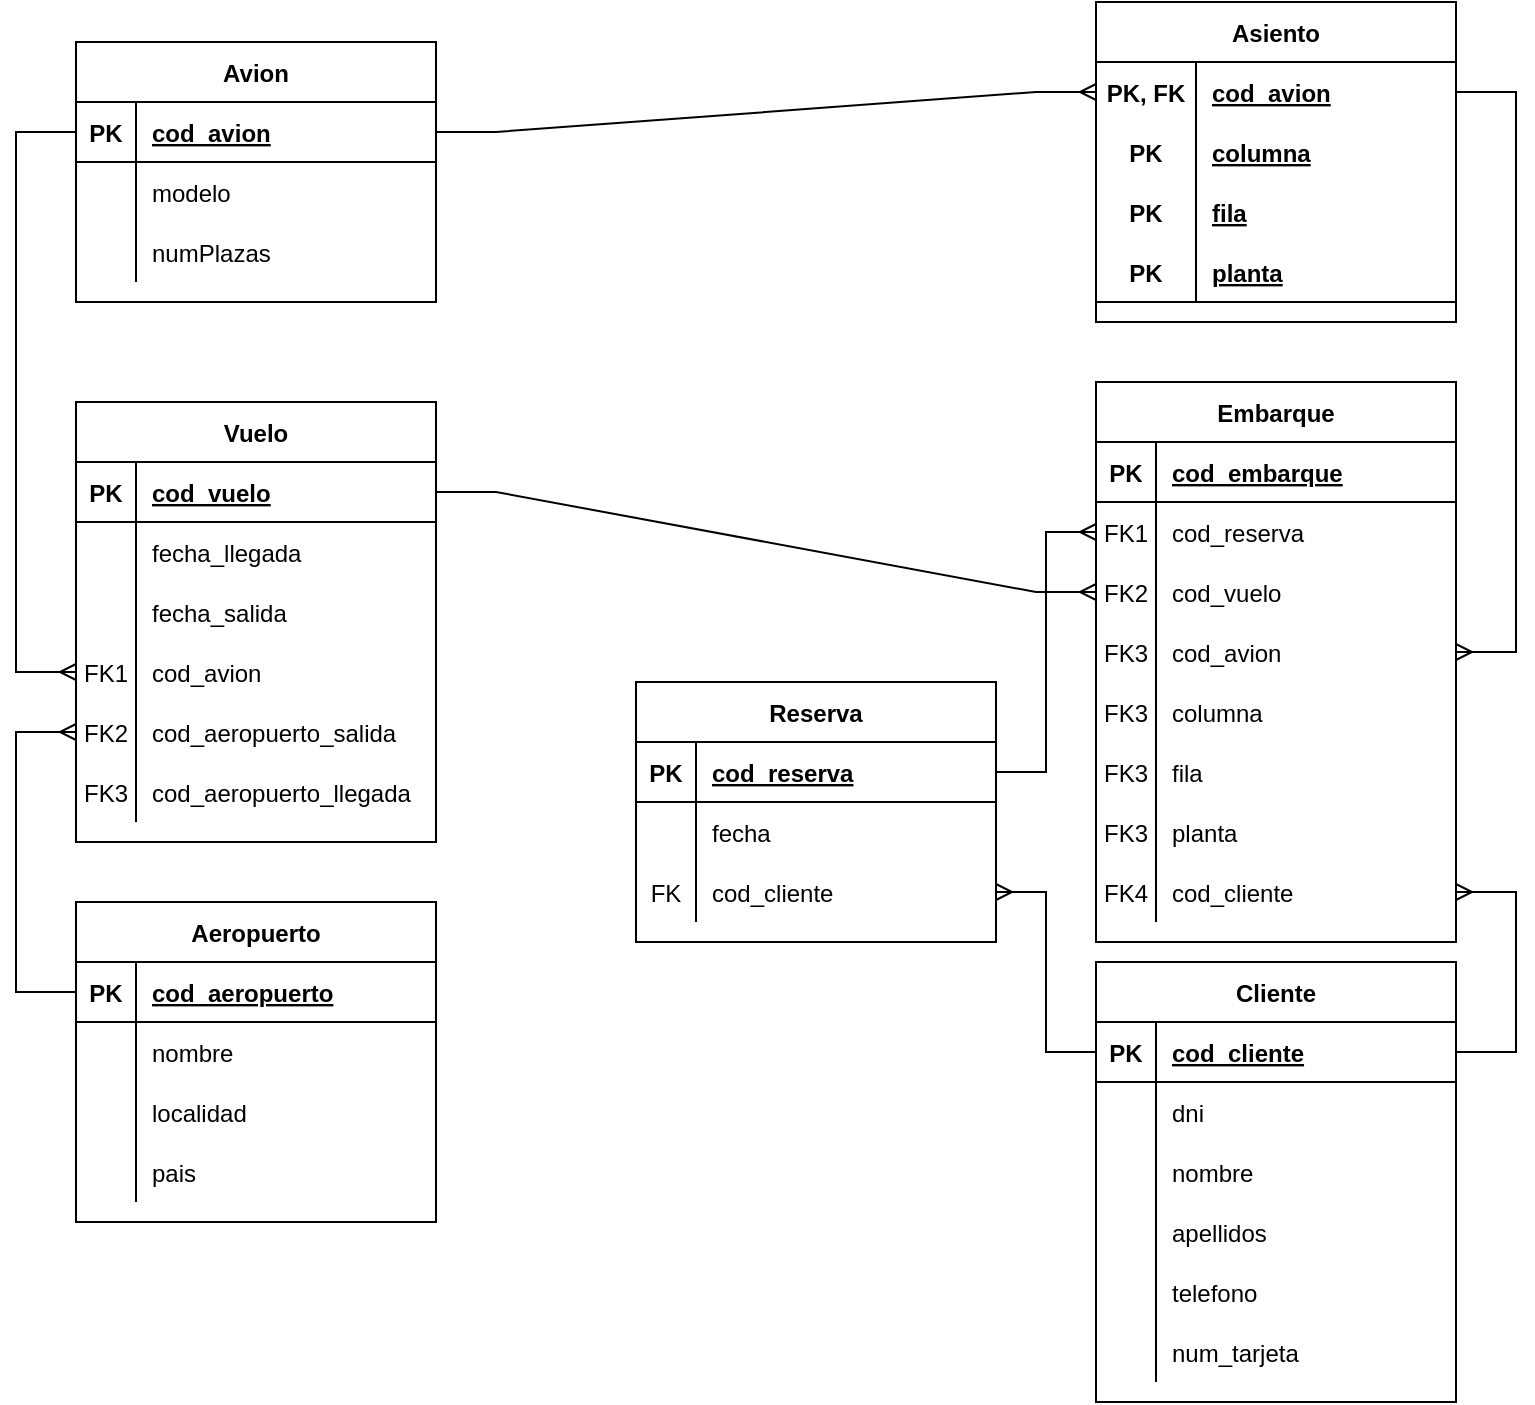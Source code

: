 <mxfile version="16.5.1" type="device"><diagram id="R2lEEEUBdFMjLlhIrx00" name="Page-1"><mxGraphModel dx="1102" dy="685" grid="1" gridSize="10" guides="1" tooltips="1" connect="1" arrows="1" fold="1" page="1" pageScale="1" pageWidth="850" pageHeight="1100" math="0" shadow="0" extFonts="Permanent Marker^https://fonts.googleapis.com/css?family=Permanent+Marker"><root><mxCell id="0"/><mxCell id="1" parent="0"/><mxCell id="dZXjwU5Bm4cDK3VCghWa-1" value="Avion" style="shape=table;startSize=30;container=1;collapsible=1;childLayout=tableLayout;fixedRows=1;rowLines=0;fontStyle=1;align=center;resizeLast=1;" parent="1" vertex="1"><mxGeometry x="110" y="40" width="180" height="130" as="geometry"/></mxCell><mxCell id="dZXjwU5Bm4cDK3VCghWa-2" value="" style="shape=tableRow;horizontal=0;startSize=0;swimlaneHead=0;swimlaneBody=0;fillColor=none;collapsible=0;dropTarget=0;points=[[0,0.5],[1,0.5]];portConstraint=eastwest;top=0;left=0;right=0;bottom=1;" parent="dZXjwU5Bm4cDK3VCghWa-1" vertex="1"><mxGeometry y="30" width="180" height="30" as="geometry"/></mxCell><mxCell id="dZXjwU5Bm4cDK3VCghWa-3" value="PK" style="shape=partialRectangle;connectable=0;fillColor=none;top=0;left=0;bottom=0;right=0;fontStyle=1;overflow=hidden;" parent="dZXjwU5Bm4cDK3VCghWa-2" vertex="1"><mxGeometry width="30" height="30" as="geometry"><mxRectangle width="30" height="30" as="alternateBounds"/></mxGeometry></mxCell><mxCell id="dZXjwU5Bm4cDK3VCghWa-4" value="cod_avion" style="shape=partialRectangle;connectable=0;fillColor=none;top=0;left=0;bottom=0;right=0;align=left;spacingLeft=6;fontStyle=5;overflow=hidden;" parent="dZXjwU5Bm4cDK3VCghWa-2" vertex="1"><mxGeometry x="30" width="150" height="30" as="geometry"><mxRectangle width="150" height="30" as="alternateBounds"/></mxGeometry></mxCell><mxCell id="dZXjwU5Bm4cDK3VCghWa-5" value="" style="shape=tableRow;horizontal=0;startSize=0;swimlaneHead=0;swimlaneBody=0;fillColor=none;collapsible=0;dropTarget=0;points=[[0,0.5],[1,0.5]];portConstraint=eastwest;top=0;left=0;right=0;bottom=0;" parent="dZXjwU5Bm4cDK3VCghWa-1" vertex="1"><mxGeometry y="60" width="180" height="30" as="geometry"/></mxCell><mxCell id="dZXjwU5Bm4cDK3VCghWa-6" value="" style="shape=partialRectangle;connectable=0;fillColor=none;top=0;left=0;bottom=0;right=0;editable=1;overflow=hidden;" parent="dZXjwU5Bm4cDK3VCghWa-5" vertex="1"><mxGeometry width="30" height="30" as="geometry"><mxRectangle width="30" height="30" as="alternateBounds"/></mxGeometry></mxCell><mxCell id="dZXjwU5Bm4cDK3VCghWa-7" value="modelo" style="shape=partialRectangle;connectable=0;fillColor=none;top=0;left=0;bottom=0;right=0;align=left;spacingLeft=6;overflow=hidden;" parent="dZXjwU5Bm4cDK3VCghWa-5" vertex="1"><mxGeometry x="30" width="150" height="30" as="geometry"><mxRectangle width="150" height="30" as="alternateBounds"/></mxGeometry></mxCell><mxCell id="dZXjwU5Bm4cDK3VCghWa-8" value="" style="shape=tableRow;horizontal=0;startSize=0;swimlaneHead=0;swimlaneBody=0;fillColor=none;collapsible=0;dropTarget=0;points=[[0,0.5],[1,0.5]];portConstraint=eastwest;top=0;left=0;right=0;bottom=0;" parent="dZXjwU5Bm4cDK3VCghWa-1" vertex="1"><mxGeometry y="90" width="180" height="30" as="geometry"/></mxCell><mxCell id="dZXjwU5Bm4cDK3VCghWa-9" value="" style="shape=partialRectangle;connectable=0;fillColor=none;top=0;left=0;bottom=0;right=0;editable=1;overflow=hidden;" parent="dZXjwU5Bm4cDK3VCghWa-8" vertex="1"><mxGeometry width="30" height="30" as="geometry"><mxRectangle width="30" height="30" as="alternateBounds"/></mxGeometry></mxCell><mxCell id="dZXjwU5Bm4cDK3VCghWa-10" value="numPlazas" style="shape=partialRectangle;connectable=0;fillColor=none;top=0;left=0;bottom=0;right=0;align=left;spacingLeft=6;overflow=hidden;" parent="dZXjwU5Bm4cDK3VCghWa-8" vertex="1"><mxGeometry x="30" width="150" height="30" as="geometry"><mxRectangle width="150" height="30" as="alternateBounds"/></mxGeometry></mxCell><mxCell id="dZXjwU5Bm4cDK3VCghWa-14" value="Asiento" style="shape=table;startSize=30;container=1;collapsible=1;childLayout=tableLayout;fixedRows=1;rowLines=0;fontStyle=1;align=center;resizeLast=1;" parent="1" vertex="1"><mxGeometry x="620" y="20" width="180" height="160" as="geometry"/></mxCell><mxCell id="dZXjwU5Bm4cDK3VCghWa-15" value="" style="shape=tableRow;horizontal=0;startSize=0;swimlaneHead=0;swimlaneBody=0;fillColor=none;collapsible=0;dropTarget=0;points=[[0,0.5],[1,0.5]];portConstraint=eastwest;top=0;left=0;right=0;bottom=1;strokeColor=none;" parent="dZXjwU5Bm4cDK3VCghWa-14" vertex="1"><mxGeometry y="30" width="180" height="30" as="geometry"/></mxCell><mxCell id="dZXjwU5Bm4cDK3VCghWa-16" value="PK, FK" style="shape=partialRectangle;connectable=0;fillColor=none;top=0;left=0;bottom=0;right=0;fontStyle=1;overflow=hidden;" parent="dZXjwU5Bm4cDK3VCghWa-15" vertex="1"><mxGeometry width="50" height="30" as="geometry"><mxRectangle width="50" height="30" as="alternateBounds"/></mxGeometry></mxCell><mxCell id="dZXjwU5Bm4cDK3VCghWa-17" value="cod_avion" style="shape=partialRectangle;connectable=0;fillColor=none;top=0;left=0;bottom=0;right=0;align=left;spacingLeft=6;fontStyle=5;overflow=hidden;" parent="dZXjwU5Bm4cDK3VCghWa-15" vertex="1"><mxGeometry x="50" width="130" height="30" as="geometry"><mxRectangle width="130" height="30" as="alternateBounds"/></mxGeometry></mxCell><mxCell id="dZXjwU5Bm4cDK3VCghWa-27" value="" style="shape=tableRow;horizontal=0;startSize=0;swimlaneHead=0;swimlaneBody=0;fillColor=none;collapsible=0;dropTarget=0;points=[[0,0.5],[1,0.5]];portConstraint=eastwest;top=0;left=0;right=0;bottom=1;strokeColor=none;" parent="dZXjwU5Bm4cDK3VCghWa-14" vertex="1"><mxGeometry y="60" width="180" height="30" as="geometry"/></mxCell><mxCell id="dZXjwU5Bm4cDK3VCghWa-28" value="PK" style="shape=partialRectangle;connectable=0;fillColor=none;top=0;left=0;bottom=0;right=0;fontStyle=1;overflow=hidden;" parent="dZXjwU5Bm4cDK3VCghWa-27" vertex="1"><mxGeometry width="50" height="30" as="geometry"><mxRectangle width="50" height="30" as="alternateBounds"/></mxGeometry></mxCell><mxCell id="dZXjwU5Bm4cDK3VCghWa-29" value="columna" style="shape=partialRectangle;connectable=0;fillColor=none;top=0;left=0;bottom=0;right=0;align=left;spacingLeft=6;fontStyle=5;overflow=hidden;" parent="dZXjwU5Bm4cDK3VCghWa-27" vertex="1"><mxGeometry x="50" width="130" height="30" as="geometry"><mxRectangle width="130" height="30" as="alternateBounds"/></mxGeometry></mxCell><mxCell id="dZXjwU5Bm4cDK3VCghWa-30" value="" style="shape=tableRow;horizontal=0;startSize=0;swimlaneHead=0;swimlaneBody=0;fillColor=none;collapsible=0;dropTarget=0;points=[[0,0.5],[1,0.5]];portConstraint=eastwest;top=0;left=0;right=0;bottom=1;strokeColor=none;" parent="dZXjwU5Bm4cDK3VCghWa-14" vertex="1"><mxGeometry y="90" width="180" height="30" as="geometry"/></mxCell><mxCell id="dZXjwU5Bm4cDK3VCghWa-31" value="PK" style="shape=partialRectangle;connectable=0;fillColor=none;top=0;left=0;bottom=0;right=0;fontStyle=1;overflow=hidden;" parent="dZXjwU5Bm4cDK3VCghWa-30" vertex="1"><mxGeometry width="50" height="30" as="geometry"><mxRectangle width="50" height="30" as="alternateBounds"/></mxGeometry></mxCell><mxCell id="dZXjwU5Bm4cDK3VCghWa-32" value="fila" style="shape=partialRectangle;connectable=0;fillColor=none;top=0;left=0;bottom=0;right=0;align=left;spacingLeft=6;fontStyle=5;overflow=hidden;" parent="dZXjwU5Bm4cDK3VCghWa-30" vertex="1"><mxGeometry x="50" width="130" height="30" as="geometry"><mxRectangle width="130" height="30" as="alternateBounds"/></mxGeometry></mxCell><mxCell id="dZXjwU5Bm4cDK3VCghWa-33" value="" style="shape=tableRow;horizontal=0;startSize=0;swimlaneHead=0;swimlaneBody=0;fillColor=none;collapsible=0;dropTarget=0;points=[[0,0.5],[1,0.5]];portConstraint=eastwest;top=0;left=0;right=0;bottom=1;" parent="dZXjwU5Bm4cDK3VCghWa-14" vertex="1"><mxGeometry y="120" width="180" height="30" as="geometry"/></mxCell><mxCell id="dZXjwU5Bm4cDK3VCghWa-34" value="PK" style="shape=partialRectangle;connectable=0;fillColor=none;top=0;left=0;bottom=0;right=0;fontStyle=1;overflow=hidden;" parent="dZXjwU5Bm4cDK3VCghWa-33" vertex="1"><mxGeometry width="50" height="30" as="geometry"><mxRectangle width="50" height="30" as="alternateBounds"/></mxGeometry></mxCell><mxCell id="dZXjwU5Bm4cDK3VCghWa-35" value="planta" style="shape=partialRectangle;connectable=0;fillColor=none;top=0;left=0;bottom=0;right=0;align=left;spacingLeft=6;fontStyle=5;overflow=hidden;" parent="dZXjwU5Bm4cDK3VCghWa-33" vertex="1"><mxGeometry x="50" width="130" height="30" as="geometry"><mxRectangle width="130" height="30" as="alternateBounds"/></mxGeometry></mxCell><mxCell id="dZXjwU5Bm4cDK3VCghWa-36" value="" style="edgeStyle=entityRelationEdgeStyle;fontSize=12;html=1;endArrow=ERmany;rounded=0;entryX=0;entryY=0.5;entryDx=0;entryDy=0;exitX=1;exitY=0.5;exitDx=0;exitDy=0;" parent="1" source="dZXjwU5Bm4cDK3VCghWa-2" target="dZXjwU5Bm4cDK3VCghWa-15" edge="1"><mxGeometry width="100" height="100" relative="1" as="geometry"><mxPoint x="350" y="270" as="sourcePoint"/><mxPoint x="450" y="170" as="targetPoint"/></mxGeometry></mxCell><mxCell id="dZXjwU5Bm4cDK3VCghWa-37" value="Embarque" style="shape=table;startSize=30;container=1;collapsible=1;childLayout=tableLayout;fixedRows=1;rowLines=0;fontStyle=1;align=center;resizeLast=1;" parent="1" vertex="1"><mxGeometry x="620" y="210" width="180" height="280" as="geometry"/></mxCell><mxCell id="dZXjwU5Bm4cDK3VCghWa-38" value="" style="shape=tableRow;horizontal=0;startSize=0;swimlaneHead=0;swimlaneBody=0;fillColor=none;collapsible=0;dropTarget=0;points=[[0,0.5],[1,0.5]];portConstraint=eastwest;top=0;left=0;right=0;bottom=1;" parent="dZXjwU5Bm4cDK3VCghWa-37" vertex="1"><mxGeometry y="30" width="180" height="30" as="geometry"/></mxCell><mxCell id="dZXjwU5Bm4cDK3VCghWa-39" value="PK" style="shape=partialRectangle;connectable=0;fillColor=none;top=0;left=0;bottom=0;right=0;fontStyle=1;overflow=hidden;" parent="dZXjwU5Bm4cDK3VCghWa-38" vertex="1"><mxGeometry width="30" height="30" as="geometry"><mxRectangle width="30" height="30" as="alternateBounds"/></mxGeometry></mxCell><mxCell id="dZXjwU5Bm4cDK3VCghWa-40" value="cod_embarque" style="shape=partialRectangle;connectable=0;fillColor=none;top=0;left=0;bottom=0;right=0;align=left;spacingLeft=6;fontStyle=5;overflow=hidden;" parent="dZXjwU5Bm4cDK3VCghWa-38" vertex="1"><mxGeometry x="30" width="150" height="30" as="geometry"><mxRectangle width="150" height="30" as="alternateBounds"/></mxGeometry></mxCell><mxCell id="dZXjwU5Bm4cDK3VCghWa-109" value="" style="shape=tableRow;horizontal=0;startSize=0;swimlaneHead=0;swimlaneBody=0;fillColor=none;collapsible=0;dropTarget=0;points=[[0,0.5],[1,0.5]];portConstraint=eastwest;top=0;left=0;right=0;bottom=0;" parent="dZXjwU5Bm4cDK3VCghWa-37" vertex="1"><mxGeometry y="60" width="180" height="30" as="geometry"/></mxCell><mxCell id="dZXjwU5Bm4cDK3VCghWa-110" value="FK1" style="shape=partialRectangle;connectable=0;fillColor=none;top=0;left=0;bottom=0;right=0;fontStyle=0;overflow=hidden;" parent="dZXjwU5Bm4cDK3VCghWa-109" vertex="1"><mxGeometry width="30" height="30" as="geometry"><mxRectangle width="30" height="30" as="alternateBounds"/></mxGeometry></mxCell><mxCell id="dZXjwU5Bm4cDK3VCghWa-111" value="cod_reserva" style="shape=partialRectangle;connectable=0;fillColor=none;top=0;left=0;bottom=0;right=0;align=left;spacingLeft=6;fontStyle=0;overflow=hidden;" parent="dZXjwU5Bm4cDK3VCghWa-109" vertex="1"><mxGeometry x="30" width="150" height="30" as="geometry"><mxRectangle width="150" height="30" as="alternateBounds"/></mxGeometry></mxCell><mxCell id="6jUx1BowexSZQsU6xFtA-10" value="" style="shape=tableRow;horizontal=0;startSize=0;swimlaneHead=0;swimlaneBody=0;fillColor=none;collapsible=0;dropTarget=0;points=[[0,0.5],[1,0.5]];portConstraint=eastwest;top=0;left=0;right=0;bottom=0;" parent="dZXjwU5Bm4cDK3VCghWa-37" vertex="1"><mxGeometry y="90" width="180" height="30" as="geometry"/></mxCell><mxCell id="6jUx1BowexSZQsU6xFtA-11" value="FK2" style="shape=partialRectangle;connectable=0;fillColor=none;top=0;left=0;bottom=0;right=0;fontStyle=0;overflow=hidden;" parent="6jUx1BowexSZQsU6xFtA-10" vertex="1"><mxGeometry width="30" height="30" as="geometry"><mxRectangle width="30" height="30" as="alternateBounds"/></mxGeometry></mxCell><mxCell id="6jUx1BowexSZQsU6xFtA-12" value="cod_vuelo" style="shape=partialRectangle;connectable=0;fillColor=none;top=0;left=0;bottom=0;right=0;align=left;spacingLeft=6;fontStyle=0;overflow=hidden;" parent="6jUx1BowexSZQsU6xFtA-10" vertex="1"><mxGeometry x="30" width="150" height="30" as="geometry"><mxRectangle width="150" height="30" as="alternateBounds"/></mxGeometry></mxCell><mxCell id="dZXjwU5Bm4cDK3VCghWa-121" value="" style="shape=tableRow;horizontal=0;startSize=0;swimlaneHead=0;swimlaneBody=0;fillColor=none;collapsible=0;dropTarget=0;points=[[0,0.5],[1,0.5]];portConstraint=eastwest;top=0;left=0;right=0;bottom=0;" parent="dZXjwU5Bm4cDK3VCghWa-37" vertex="1"><mxGeometry y="120" width="180" height="30" as="geometry"/></mxCell><mxCell id="dZXjwU5Bm4cDK3VCghWa-122" value="FK3" style="shape=partialRectangle;connectable=0;fillColor=none;top=0;left=0;bottom=0;right=0;fontStyle=0;overflow=hidden;" parent="dZXjwU5Bm4cDK3VCghWa-121" vertex="1"><mxGeometry width="30" height="30" as="geometry"><mxRectangle width="30" height="30" as="alternateBounds"/></mxGeometry></mxCell><mxCell id="dZXjwU5Bm4cDK3VCghWa-123" value="cod_avion" style="shape=partialRectangle;connectable=0;fillColor=none;top=0;left=0;bottom=0;right=0;align=left;spacingLeft=6;fontStyle=0;overflow=hidden;" parent="dZXjwU5Bm4cDK3VCghWa-121" vertex="1"><mxGeometry x="30" width="150" height="30" as="geometry"><mxRectangle width="150" height="30" as="alternateBounds"/></mxGeometry></mxCell><mxCell id="dZXjwU5Bm4cDK3VCghWa-112" value="" style="shape=tableRow;horizontal=0;startSize=0;swimlaneHead=0;swimlaneBody=0;fillColor=none;collapsible=0;dropTarget=0;points=[[0,0.5],[1,0.5]];portConstraint=eastwest;top=0;left=0;right=0;bottom=0;" parent="dZXjwU5Bm4cDK3VCghWa-37" vertex="1"><mxGeometry y="150" width="180" height="30" as="geometry"/></mxCell><mxCell id="dZXjwU5Bm4cDK3VCghWa-113" value="FK3" style="shape=partialRectangle;connectable=0;fillColor=none;top=0;left=0;bottom=0;right=0;fontStyle=0;overflow=hidden;" parent="dZXjwU5Bm4cDK3VCghWa-112" vertex="1"><mxGeometry width="30" height="30" as="geometry"><mxRectangle width="30" height="30" as="alternateBounds"/></mxGeometry></mxCell><mxCell id="dZXjwU5Bm4cDK3VCghWa-114" value="columna" style="shape=partialRectangle;connectable=0;fillColor=none;top=0;left=0;bottom=0;right=0;align=left;spacingLeft=6;fontStyle=0;overflow=hidden;" parent="dZXjwU5Bm4cDK3VCghWa-112" vertex="1"><mxGeometry x="30" width="150" height="30" as="geometry"><mxRectangle width="150" height="30" as="alternateBounds"/></mxGeometry></mxCell><mxCell id="dZXjwU5Bm4cDK3VCghWa-115" value="" style="shape=tableRow;horizontal=0;startSize=0;swimlaneHead=0;swimlaneBody=0;fillColor=none;collapsible=0;dropTarget=0;points=[[0,0.5],[1,0.5]];portConstraint=eastwest;top=0;left=0;right=0;bottom=0;" parent="dZXjwU5Bm4cDK3VCghWa-37" vertex="1"><mxGeometry y="180" width="180" height="30" as="geometry"/></mxCell><mxCell id="dZXjwU5Bm4cDK3VCghWa-116" value="FK3" style="shape=partialRectangle;connectable=0;fillColor=none;top=0;left=0;bottom=0;right=0;fontStyle=0;overflow=hidden;" parent="dZXjwU5Bm4cDK3VCghWa-115" vertex="1"><mxGeometry width="30" height="30" as="geometry"><mxRectangle width="30" height="30" as="alternateBounds"/></mxGeometry></mxCell><mxCell id="dZXjwU5Bm4cDK3VCghWa-117" value="fila" style="shape=partialRectangle;connectable=0;fillColor=none;top=0;left=0;bottom=0;right=0;align=left;spacingLeft=6;fontStyle=0;overflow=hidden;" parent="dZXjwU5Bm4cDK3VCghWa-115" vertex="1"><mxGeometry x="30" width="150" height="30" as="geometry"><mxRectangle width="150" height="30" as="alternateBounds"/></mxGeometry></mxCell><mxCell id="dZXjwU5Bm4cDK3VCghWa-118" value="" style="shape=tableRow;horizontal=0;startSize=0;swimlaneHead=0;swimlaneBody=0;fillColor=none;collapsible=0;dropTarget=0;points=[[0,0.5],[1,0.5]];portConstraint=eastwest;top=0;left=0;right=0;bottom=0;" parent="dZXjwU5Bm4cDK3VCghWa-37" vertex="1"><mxGeometry y="210" width="180" height="30" as="geometry"/></mxCell><mxCell id="dZXjwU5Bm4cDK3VCghWa-119" value="FK3" style="shape=partialRectangle;connectable=0;fillColor=none;top=0;left=0;bottom=0;right=0;fontStyle=0;overflow=hidden;" parent="dZXjwU5Bm4cDK3VCghWa-118" vertex="1"><mxGeometry width="30" height="30" as="geometry"><mxRectangle width="30" height="30" as="alternateBounds"/></mxGeometry></mxCell><mxCell id="dZXjwU5Bm4cDK3VCghWa-120" value="planta" style="shape=partialRectangle;connectable=0;fillColor=none;top=0;left=0;bottom=0;right=0;align=left;spacingLeft=6;fontStyle=0;overflow=hidden;" parent="dZXjwU5Bm4cDK3VCghWa-118" vertex="1"><mxGeometry x="30" width="150" height="30" as="geometry"><mxRectangle width="150" height="30" as="alternateBounds"/></mxGeometry></mxCell><mxCell id="6jUx1BowexSZQsU6xFtA-5" value="" style="shape=tableRow;horizontal=0;startSize=0;swimlaneHead=0;swimlaneBody=0;fillColor=none;collapsible=0;dropTarget=0;points=[[0,0.5],[1,0.5]];portConstraint=eastwest;top=0;left=0;right=0;bottom=0;" parent="dZXjwU5Bm4cDK3VCghWa-37" vertex="1"><mxGeometry y="240" width="180" height="30" as="geometry"/></mxCell><mxCell id="6jUx1BowexSZQsU6xFtA-6" value="FK4" style="shape=partialRectangle;connectable=0;fillColor=none;top=0;left=0;bottom=0;right=0;fontStyle=0;overflow=hidden;" parent="6jUx1BowexSZQsU6xFtA-5" vertex="1"><mxGeometry width="30" height="30" as="geometry"><mxRectangle width="30" height="30" as="alternateBounds"/></mxGeometry></mxCell><mxCell id="6jUx1BowexSZQsU6xFtA-7" value="cod_cliente" style="shape=partialRectangle;connectable=0;fillColor=none;top=0;left=0;bottom=0;right=0;align=left;spacingLeft=6;fontStyle=0;overflow=hidden;" parent="6jUx1BowexSZQsU6xFtA-5" vertex="1"><mxGeometry x="30" width="150" height="30" as="geometry"><mxRectangle width="150" height="30" as="alternateBounds"/></mxGeometry></mxCell><mxCell id="dZXjwU5Bm4cDK3VCghWa-50" value="Cliente" style="shape=table;startSize=30;container=1;collapsible=1;childLayout=tableLayout;fixedRows=1;rowLines=0;fontStyle=1;align=center;resizeLast=1;" parent="1" vertex="1"><mxGeometry x="620" y="500" width="180" height="220" as="geometry"/></mxCell><mxCell id="dZXjwU5Bm4cDK3VCghWa-51" value="" style="shape=tableRow;horizontal=0;startSize=0;swimlaneHead=0;swimlaneBody=0;fillColor=none;collapsible=0;dropTarget=0;points=[[0,0.5],[1,0.5]];portConstraint=eastwest;top=0;left=0;right=0;bottom=1;" parent="dZXjwU5Bm4cDK3VCghWa-50" vertex="1"><mxGeometry y="30" width="180" height="30" as="geometry"/></mxCell><mxCell id="dZXjwU5Bm4cDK3VCghWa-52" value="PK" style="shape=partialRectangle;connectable=0;fillColor=none;top=0;left=0;bottom=0;right=0;fontStyle=1;overflow=hidden;" parent="dZXjwU5Bm4cDK3VCghWa-51" vertex="1"><mxGeometry width="30" height="30" as="geometry"><mxRectangle width="30" height="30" as="alternateBounds"/></mxGeometry></mxCell><mxCell id="dZXjwU5Bm4cDK3VCghWa-53" value="cod_cliente" style="shape=partialRectangle;connectable=0;fillColor=none;top=0;left=0;bottom=0;right=0;align=left;spacingLeft=6;fontStyle=5;overflow=hidden;" parent="dZXjwU5Bm4cDK3VCghWa-51" vertex="1"><mxGeometry x="30" width="150" height="30" as="geometry"><mxRectangle width="150" height="30" as="alternateBounds"/></mxGeometry></mxCell><mxCell id="dZXjwU5Bm4cDK3VCghWa-54" value="" style="shape=tableRow;horizontal=0;startSize=0;swimlaneHead=0;swimlaneBody=0;fillColor=none;collapsible=0;dropTarget=0;points=[[0,0.5],[1,0.5]];portConstraint=eastwest;top=0;left=0;right=0;bottom=0;" parent="dZXjwU5Bm4cDK3VCghWa-50" vertex="1"><mxGeometry y="60" width="180" height="30" as="geometry"/></mxCell><mxCell id="dZXjwU5Bm4cDK3VCghWa-55" value="" style="shape=partialRectangle;connectable=0;fillColor=none;top=0;left=0;bottom=0;right=0;editable=1;overflow=hidden;" parent="dZXjwU5Bm4cDK3VCghWa-54" vertex="1"><mxGeometry width="30" height="30" as="geometry"><mxRectangle width="30" height="30" as="alternateBounds"/></mxGeometry></mxCell><mxCell id="dZXjwU5Bm4cDK3VCghWa-56" value="dni" style="shape=partialRectangle;connectable=0;fillColor=none;top=0;left=0;bottom=0;right=0;align=left;spacingLeft=6;overflow=hidden;" parent="dZXjwU5Bm4cDK3VCghWa-54" vertex="1"><mxGeometry x="30" width="150" height="30" as="geometry"><mxRectangle width="150" height="30" as="alternateBounds"/></mxGeometry></mxCell><mxCell id="dZXjwU5Bm4cDK3VCghWa-57" value="" style="shape=tableRow;horizontal=0;startSize=0;swimlaneHead=0;swimlaneBody=0;fillColor=none;collapsible=0;dropTarget=0;points=[[0,0.5],[1,0.5]];portConstraint=eastwest;top=0;left=0;right=0;bottom=0;" parent="dZXjwU5Bm4cDK3VCghWa-50" vertex="1"><mxGeometry y="90" width="180" height="30" as="geometry"/></mxCell><mxCell id="dZXjwU5Bm4cDK3VCghWa-58" value="" style="shape=partialRectangle;connectable=0;fillColor=none;top=0;left=0;bottom=0;right=0;editable=1;overflow=hidden;" parent="dZXjwU5Bm4cDK3VCghWa-57" vertex="1"><mxGeometry width="30" height="30" as="geometry"><mxRectangle width="30" height="30" as="alternateBounds"/></mxGeometry></mxCell><mxCell id="dZXjwU5Bm4cDK3VCghWa-59" value="nombre" style="shape=partialRectangle;connectable=0;fillColor=none;top=0;left=0;bottom=0;right=0;align=left;spacingLeft=6;overflow=hidden;" parent="dZXjwU5Bm4cDK3VCghWa-57" vertex="1"><mxGeometry x="30" width="150" height="30" as="geometry"><mxRectangle width="150" height="30" as="alternateBounds"/></mxGeometry></mxCell><mxCell id="dZXjwU5Bm4cDK3VCghWa-60" value="" style="shape=tableRow;horizontal=0;startSize=0;swimlaneHead=0;swimlaneBody=0;fillColor=none;collapsible=0;dropTarget=0;points=[[0,0.5],[1,0.5]];portConstraint=eastwest;top=0;left=0;right=0;bottom=0;" parent="dZXjwU5Bm4cDK3VCghWa-50" vertex="1"><mxGeometry y="120" width="180" height="30" as="geometry"/></mxCell><mxCell id="dZXjwU5Bm4cDK3VCghWa-61" value="" style="shape=partialRectangle;connectable=0;fillColor=none;top=0;left=0;bottom=0;right=0;editable=1;overflow=hidden;" parent="dZXjwU5Bm4cDK3VCghWa-60" vertex="1"><mxGeometry width="30" height="30" as="geometry"><mxRectangle width="30" height="30" as="alternateBounds"/></mxGeometry></mxCell><mxCell id="dZXjwU5Bm4cDK3VCghWa-62" value="apellidos" style="shape=partialRectangle;connectable=0;fillColor=none;top=0;left=0;bottom=0;right=0;align=left;spacingLeft=6;overflow=hidden;" parent="dZXjwU5Bm4cDK3VCghWa-60" vertex="1"><mxGeometry x="30" width="150" height="30" as="geometry"><mxRectangle width="150" height="30" as="alternateBounds"/></mxGeometry></mxCell><mxCell id="dZXjwU5Bm4cDK3VCghWa-63" value="" style="shape=tableRow;horizontal=0;startSize=0;swimlaneHead=0;swimlaneBody=0;fillColor=none;collapsible=0;dropTarget=0;points=[[0,0.5],[1,0.5]];portConstraint=eastwest;top=0;left=0;right=0;bottom=0;" parent="dZXjwU5Bm4cDK3VCghWa-50" vertex="1"><mxGeometry y="150" width="180" height="30" as="geometry"/></mxCell><mxCell id="dZXjwU5Bm4cDK3VCghWa-64" value="" style="shape=partialRectangle;connectable=0;fillColor=none;top=0;left=0;bottom=0;right=0;editable=1;overflow=hidden;" parent="dZXjwU5Bm4cDK3VCghWa-63" vertex="1"><mxGeometry width="30" height="30" as="geometry"><mxRectangle width="30" height="30" as="alternateBounds"/></mxGeometry></mxCell><mxCell id="dZXjwU5Bm4cDK3VCghWa-65" value="telefono" style="shape=partialRectangle;connectable=0;fillColor=none;top=0;left=0;bottom=0;right=0;align=left;spacingLeft=6;overflow=hidden;" parent="dZXjwU5Bm4cDK3VCghWa-63" vertex="1"><mxGeometry x="30" width="150" height="30" as="geometry"><mxRectangle width="150" height="30" as="alternateBounds"/></mxGeometry></mxCell><mxCell id="dZXjwU5Bm4cDK3VCghWa-66" value="" style="shape=tableRow;horizontal=0;startSize=0;swimlaneHead=0;swimlaneBody=0;fillColor=none;collapsible=0;dropTarget=0;points=[[0,0.5],[1,0.5]];portConstraint=eastwest;top=0;left=0;right=0;bottom=0;" parent="dZXjwU5Bm4cDK3VCghWa-50" vertex="1"><mxGeometry y="180" width="180" height="30" as="geometry"/></mxCell><mxCell id="dZXjwU5Bm4cDK3VCghWa-67" value="" style="shape=partialRectangle;connectable=0;fillColor=none;top=0;left=0;bottom=0;right=0;editable=1;overflow=hidden;" parent="dZXjwU5Bm4cDK3VCghWa-66" vertex="1"><mxGeometry width="30" height="30" as="geometry"><mxRectangle width="30" height="30" as="alternateBounds"/></mxGeometry></mxCell><mxCell id="dZXjwU5Bm4cDK3VCghWa-68" value="num_tarjeta" style="shape=partialRectangle;connectable=0;fillColor=none;top=0;left=0;bottom=0;right=0;align=left;spacingLeft=6;overflow=hidden;" parent="dZXjwU5Bm4cDK3VCghWa-66" vertex="1"><mxGeometry x="30" width="150" height="30" as="geometry"><mxRectangle width="150" height="30" as="alternateBounds"/></mxGeometry></mxCell><mxCell id="dZXjwU5Bm4cDK3VCghWa-69" value="Reserva" style="shape=table;startSize=30;container=1;collapsible=1;childLayout=tableLayout;fixedRows=1;rowLines=0;fontStyle=1;align=center;resizeLast=1;" parent="1" vertex="1"><mxGeometry x="390" y="360" width="180" height="130" as="geometry"/></mxCell><mxCell id="dZXjwU5Bm4cDK3VCghWa-70" value="" style="shape=tableRow;horizontal=0;startSize=0;swimlaneHead=0;swimlaneBody=0;fillColor=none;collapsible=0;dropTarget=0;points=[[0,0.5],[1,0.5]];portConstraint=eastwest;top=0;left=0;right=0;bottom=1;" parent="dZXjwU5Bm4cDK3VCghWa-69" vertex="1"><mxGeometry y="30" width="180" height="30" as="geometry"/></mxCell><mxCell id="dZXjwU5Bm4cDK3VCghWa-71" value="PK" style="shape=partialRectangle;connectable=0;fillColor=none;top=0;left=0;bottom=0;right=0;fontStyle=1;overflow=hidden;" parent="dZXjwU5Bm4cDK3VCghWa-70" vertex="1"><mxGeometry width="30" height="30" as="geometry"><mxRectangle width="30" height="30" as="alternateBounds"/></mxGeometry></mxCell><mxCell id="dZXjwU5Bm4cDK3VCghWa-72" value="cod_reserva" style="shape=partialRectangle;connectable=0;fillColor=none;top=0;left=0;bottom=0;right=0;align=left;spacingLeft=6;fontStyle=5;overflow=hidden;" parent="dZXjwU5Bm4cDK3VCghWa-70" vertex="1"><mxGeometry x="30" width="150" height="30" as="geometry"><mxRectangle width="150" height="30" as="alternateBounds"/></mxGeometry></mxCell><mxCell id="dZXjwU5Bm4cDK3VCghWa-73" value="" style="shape=tableRow;horizontal=0;startSize=0;swimlaneHead=0;swimlaneBody=0;fillColor=none;collapsible=0;dropTarget=0;points=[[0,0.5],[1,0.5]];portConstraint=eastwest;top=0;left=0;right=0;bottom=0;" parent="dZXjwU5Bm4cDK3VCghWa-69" vertex="1"><mxGeometry y="60" width="180" height="30" as="geometry"/></mxCell><mxCell id="dZXjwU5Bm4cDK3VCghWa-74" value="" style="shape=partialRectangle;connectable=0;fillColor=none;top=0;left=0;bottom=0;right=0;editable=1;overflow=hidden;" parent="dZXjwU5Bm4cDK3VCghWa-73" vertex="1"><mxGeometry width="30" height="30" as="geometry"><mxRectangle width="30" height="30" as="alternateBounds"/></mxGeometry></mxCell><mxCell id="dZXjwU5Bm4cDK3VCghWa-75" value="fecha" style="shape=partialRectangle;connectable=0;fillColor=none;top=0;left=0;bottom=0;right=0;align=left;spacingLeft=6;overflow=hidden;" parent="dZXjwU5Bm4cDK3VCghWa-73" vertex="1"><mxGeometry x="30" width="150" height="30" as="geometry"><mxRectangle width="150" height="30" as="alternateBounds"/></mxGeometry></mxCell><mxCell id="dZXjwU5Bm4cDK3VCghWa-139" value="" style="shape=tableRow;horizontal=0;startSize=0;swimlaneHead=0;swimlaneBody=0;fillColor=none;collapsible=0;dropTarget=0;points=[[0,0.5],[1,0.5]];portConstraint=eastwest;top=0;left=0;right=0;bottom=0;" parent="dZXjwU5Bm4cDK3VCghWa-69" vertex="1"><mxGeometry y="90" width="180" height="30" as="geometry"/></mxCell><mxCell id="dZXjwU5Bm4cDK3VCghWa-140" value="FK" style="shape=partialRectangle;connectable=0;fillColor=none;top=0;left=0;bottom=0;right=0;fontStyle=0;overflow=hidden;" parent="dZXjwU5Bm4cDK3VCghWa-139" vertex="1"><mxGeometry width="30" height="30" as="geometry"><mxRectangle width="30" height="30" as="alternateBounds"/></mxGeometry></mxCell><mxCell id="dZXjwU5Bm4cDK3VCghWa-141" value="cod_cliente" style="shape=partialRectangle;connectable=0;fillColor=none;top=0;left=0;bottom=0;right=0;align=left;spacingLeft=6;fontStyle=0;overflow=hidden;" parent="dZXjwU5Bm4cDK3VCghWa-139" vertex="1"><mxGeometry x="30" width="150" height="30" as="geometry"><mxRectangle width="150" height="30" as="alternateBounds"/></mxGeometry></mxCell><mxCell id="dZXjwU5Bm4cDK3VCghWa-82" value="Vuelo" style="shape=table;startSize=30;container=1;collapsible=1;childLayout=tableLayout;fixedRows=1;rowLines=0;fontStyle=1;align=center;resizeLast=1;" parent="1" vertex="1"><mxGeometry x="110" y="220" width="180" height="220" as="geometry"/></mxCell><mxCell id="dZXjwU5Bm4cDK3VCghWa-83" value="" style="shape=tableRow;horizontal=0;startSize=0;swimlaneHead=0;swimlaneBody=0;fillColor=none;collapsible=0;dropTarget=0;points=[[0,0.5],[1,0.5]];portConstraint=eastwest;top=0;left=0;right=0;bottom=1;" parent="dZXjwU5Bm4cDK3VCghWa-82" vertex="1"><mxGeometry y="30" width="180" height="30" as="geometry"/></mxCell><mxCell id="dZXjwU5Bm4cDK3VCghWa-84" value="PK" style="shape=partialRectangle;connectable=0;fillColor=none;top=0;left=0;bottom=0;right=0;fontStyle=1;overflow=hidden;" parent="dZXjwU5Bm4cDK3VCghWa-83" vertex="1"><mxGeometry width="30" height="30" as="geometry"><mxRectangle width="30" height="30" as="alternateBounds"/></mxGeometry></mxCell><mxCell id="dZXjwU5Bm4cDK3VCghWa-85" value="cod_vuelo" style="shape=partialRectangle;connectable=0;fillColor=none;top=0;left=0;bottom=0;right=0;align=left;spacingLeft=6;fontStyle=5;overflow=hidden;" parent="dZXjwU5Bm4cDK3VCghWa-83" vertex="1"><mxGeometry x="30" width="150" height="30" as="geometry"><mxRectangle width="150" height="30" as="alternateBounds"/></mxGeometry></mxCell><mxCell id="dZXjwU5Bm4cDK3VCghWa-86" value="" style="shape=tableRow;horizontal=0;startSize=0;swimlaneHead=0;swimlaneBody=0;fillColor=none;collapsible=0;dropTarget=0;points=[[0,0.5],[1,0.5]];portConstraint=eastwest;top=0;left=0;right=0;bottom=0;" parent="dZXjwU5Bm4cDK3VCghWa-82" vertex="1"><mxGeometry y="60" width="180" height="30" as="geometry"/></mxCell><mxCell id="dZXjwU5Bm4cDK3VCghWa-87" value="" style="shape=partialRectangle;connectable=0;fillColor=none;top=0;left=0;bottom=0;right=0;editable=1;overflow=hidden;" parent="dZXjwU5Bm4cDK3VCghWa-86" vertex="1"><mxGeometry width="30" height="30" as="geometry"><mxRectangle width="30" height="30" as="alternateBounds"/></mxGeometry></mxCell><mxCell id="dZXjwU5Bm4cDK3VCghWa-88" value="fecha_llegada" style="shape=partialRectangle;connectable=0;fillColor=none;top=0;left=0;bottom=0;right=0;align=left;spacingLeft=6;overflow=hidden;" parent="dZXjwU5Bm4cDK3VCghWa-86" vertex="1"><mxGeometry x="30" width="150" height="30" as="geometry"><mxRectangle width="150" height="30" as="alternateBounds"/></mxGeometry></mxCell><mxCell id="dZXjwU5Bm4cDK3VCghWa-89" value="" style="shape=tableRow;horizontal=0;startSize=0;swimlaneHead=0;swimlaneBody=0;fillColor=none;collapsible=0;dropTarget=0;points=[[0,0.5],[1,0.5]];portConstraint=eastwest;top=0;left=0;right=0;bottom=0;" parent="dZXjwU5Bm4cDK3VCghWa-82" vertex="1"><mxGeometry y="90" width="180" height="30" as="geometry"/></mxCell><mxCell id="dZXjwU5Bm4cDK3VCghWa-90" value="" style="shape=partialRectangle;connectable=0;fillColor=none;top=0;left=0;bottom=0;right=0;editable=1;overflow=hidden;" parent="dZXjwU5Bm4cDK3VCghWa-89" vertex="1"><mxGeometry width="30" height="30" as="geometry"><mxRectangle width="30" height="30" as="alternateBounds"/></mxGeometry></mxCell><mxCell id="dZXjwU5Bm4cDK3VCghWa-91" value="fecha_salida" style="shape=partialRectangle;connectable=0;fillColor=none;top=0;left=0;bottom=0;right=0;align=left;spacingLeft=6;overflow=hidden;" parent="dZXjwU5Bm4cDK3VCghWa-89" vertex="1"><mxGeometry x="30" width="150" height="30" as="geometry"><mxRectangle width="150" height="30" as="alternateBounds"/></mxGeometry></mxCell><mxCell id="dZXjwU5Bm4cDK3VCghWa-132" value="" style="shape=tableRow;horizontal=0;startSize=0;swimlaneHead=0;swimlaneBody=0;fillColor=none;collapsible=0;dropTarget=0;points=[[0,0.5],[1,0.5]];portConstraint=eastwest;top=0;left=0;right=0;bottom=0;" parent="dZXjwU5Bm4cDK3VCghWa-82" vertex="1"><mxGeometry y="120" width="180" height="30" as="geometry"/></mxCell><mxCell id="dZXjwU5Bm4cDK3VCghWa-133" value="FK1" style="shape=partialRectangle;connectable=0;fillColor=none;top=0;left=0;bottom=0;right=0;fontStyle=0;overflow=hidden;" parent="dZXjwU5Bm4cDK3VCghWa-132" vertex="1"><mxGeometry width="30" height="30" as="geometry"><mxRectangle width="30" height="30" as="alternateBounds"/></mxGeometry></mxCell><mxCell id="dZXjwU5Bm4cDK3VCghWa-134" value="cod_avion" style="shape=partialRectangle;connectable=0;fillColor=none;top=0;left=0;bottom=0;right=0;align=left;spacingLeft=6;fontStyle=0;overflow=hidden;" parent="dZXjwU5Bm4cDK3VCghWa-132" vertex="1"><mxGeometry x="30" width="150" height="30" as="geometry"><mxRectangle width="150" height="30" as="alternateBounds"/></mxGeometry></mxCell><mxCell id="dZXjwU5Bm4cDK3VCghWa-127" value="" style="shape=tableRow;horizontal=0;startSize=0;swimlaneHead=0;swimlaneBody=0;fillColor=none;collapsible=0;dropTarget=0;points=[[0,0.5],[1,0.5]];portConstraint=eastwest;top=0;left=0;right=0;bottom=0;" parent="dZXjwU5Bm4cDK3VCghWa-82" vertex="1"><mxGeometry y="150" width="180" height="30" as="geometry"/></mxCell><mxCell id="dZXjwU5Bm4cDK3VCghWa-128" value="FK2" style="shape=partialRectangle;connectable=0;fillColor=none;top=0;left=0;bottom=0;right=0;fontStyle=0;overflow=hidden;" parent="dZXjwU5Bm4cDK3VCghWa-127" vertex="1"><mxGeometry width="30" height="30" as="geometry"><mxRectangle width="30" height="30" as="alternateBounds"/></mxGeometry></mxCell><mxCell id="dZXjwU5Bm4cDK3VCghWa-129" value="cod_aeropuerto_salida" style="shape=partialRectangle;connectable=0;fillColor=none;top=0;left=0;bottom=0;right=0;align=left;spacingLeft=6;fontStyle=0;overflow=hidden;" parent="dZXjwU5Bm4cDK3VCghWa-127" vertex="1"><mxGeometry x="30" width="150" height="30" as="geometry"><mxRectangle width="150" height="30" as="alternateBounds"/></mxGeometry></mxCell><mxCell id="6jUx1BowexSZQsU6xFtA-15" value="" style="shape=tableRow;horizontal=0;startSize=0;swimlaneHead=0;swimlaneBody=0;fillColor=none;collapsible=0;dropTarget=0;points=[[0,0.5],[1,0.5]];portConstraint=eastwest;top=0;left=0;right=0;bottom=0;" parent="dZXjwU5Bm4cDK3VCghWa-82" vertex="1"><mxGeometry y="180" width="180" height="30" as="geometry"/></mxCell><mxCell id="6jUx1BowexSZQsU6xFtA-16" value="FK3" style="shape=partialRectangle;connectable=0;fillColor=none;top=0;left=0;bottom=0;right=0;fontStyle=0;overflow=hidden;" parent="6jUx1BowexSZQsU6xFtA-15" vertex="1"><mxGeometry width="30" height="30" as="geometry"><mxRectangle width="30" height="30" as="alternateBounds"/></mxGeometry></mxCell><mxCell id="6jUx1BowexSZQsU6xFtA-17" value="cod_aeropuerto_llegada" style="shape=partialRectangle;connectable=0;fillColor=none;top=0;left=0;bottom=0;right=0;align=left;spacingLeft=6;fontStyle=0;overflow=hidden;" parent="6jUx1BowexSZQsU6xFtA-15" vertex="1"><mxGeometry x="30" width="150" height="30" as="geometry"><mxRectangle width="150" height="30" as="alternateBounds"/></mxGeometry></mxCell><mxCell id="dZXjwU5Bm4cDK3VCghWa-95" value="Aeropuerto" style="shape=table;startSize=30;container=1;collapsible=1;childLayout=tableLayout;fixedRows=1;rowLines=0;fontStyle=1;align=center;resizeLast=1;" parent="1" vertex="1"><mxGeometry x="110" y="470" width="180" height="160" as="geometry"/></mxCell><mxCell id="dZXjwU5Bm4cDK3VCghWa-96" value="" style="shape=tableRow;horizontal=0;startSize=0;swimlaneHead=0;swimlaneBody=0;fillColor=none;collapsible=0;dropTarget=0;points=[[0,0.5],[1,0.5]];portConstraint=eastwest;top=0;left=0;right=0;bottom=1;" parent="dZXjwU5Bm4cDK3VCghWa-95" vertex="1"><mxGeometry y="30" width="180" height="30" as="geometry"/></mxCell><mxCell id="dZXjwU5Bm4cDK3VCghWa-97" value="PK" style="shape=partialRectangle;connectable=0;fillColor=none;top=0;left=0;bottom=0;right=0;fontStyle=1;overflow=hidden;" parent="dZXjwU5Bm4cDK3VCghWa-96" vertex="1"><mxGeometry width="30" height="30" as="geometry"><mxRectangle width="30" height="30" as="alternateBounds"/></mxGeometry></mxCell><mxCell id="dZXjwU5Bm4cDK3VCghWa-98" value="cod_aeropuerto" style="shape=partialRectangle;connectable=0;fillColor=none;top=0;left=0;bottom=0;right=0;align=left;spacingLeft=6;fontStyle=5;overflow=hidden;" parent="dZXjwU5Bm4cDK3VCghWa-96" vertex="1"><mxGeometry x="30" width="150" height="30" as="geometry"><mxRectangle width="150" height="30" as="alternateBounds"/></mxGeometry></mxCell><mxCell id="dZXjwU5Bm4cDK3VCghWa-99" value="" style="shape=tableRow;horizontal=0;startSize=0;swimlaneHead=0;swimlaneBody=0;fillColor=none;collapsible=0;dropTarget=0;points=[[0,0.5],[1,0.5]];portConstraint=eastwest;top=0;left=0;right=0;bottom=0;" parent="dZXjwU5Bm4cDK3VCghWa-95" vertex="1"><mxGeometry y="60" width="180" height="30" as="geometry"/></mxCell><mxCell id="dZXjwU5Bm4cDK3VCghWa-100" value="" style="shape=partialRectangle;connectable=0;fillColor=none;top=0;left=0;bottom=0;right=0;editable=1;overflow=hidden;" parent="dZXjwU5Bm4cDK3VCghWa-99" vertex="1"><mxGeometry width="30" height="30" as="geometry"><mxRectangle width="30" height="30" as="alternateBounds"/></mxGeometry></mxCell><mxCell id="dZXjwU5Bm4cDK3VCghWa-101" value="nombre" style="shape=partialRectangle;connectable=0;fillColor=none;top=0;left=0;bottom=0;right=0;align=left;spacingLeft=6;overflow=hidden;" parent="dZXjwU5Bm4cDK3VCghWa-99" vertex="1"><mxGeometry x="30" width="150" height="30" as="geometry"><mxRectangle width="150" height="30" as="alternateBounds"/></mxGeometry></mxCell><mxCell id="dZXjwU5Bm4cDK3VCghWa-102" value="" style="shape=tableRow;horizontal=0;startSize=0;swimlaneHead=0;swimlaneBody=0;fillColor=none;collapsible=0;dropTarget=0;points=[[0,0.5],[1,0.5]];portConstraint=eastwest;top=0;left=0;right=0;bottom=0;" parent="dZXjwU5Bm4cDK3VCghWa-95" vertex="1"><mxGeometry y="90" width="180" height="30" as="geometry"/></mxCell><mxCell id="dZXjwU5Bm4cDK3VCghWa-103" value="" style="shape=partialRectangle;connectable=0;fillColor=none;top=0;left=0;bottom=0;right=0;editable=1;overflow=hidden;" parent="dZXjwU5Bm4cDK3VCghWa-102" vertex="1"><mxGeometry width="30" height="30" as="geometry"><mxRectangle width="30" height="30" as="alternateBounds"/></mxGeometry></mxCell><mxCell id="dZXjwU5Bm4cDK3VCghWa-104" value="localidad" style="shape=partialRectangle;connectable=0;fillColor=none;top=0;left=0;bottom=0;right=0;align=left;spacingLeft=6;overflow=hidden;" parent="dZXjwU5Bm4cDK3VCghWa-102" vertex="1"><mxGeometry x="30" width="150" height="30" as="geometry"><mxRectangle width="150" height="30" as="alternateBounds"/></mxGeometry></mxCell><mxCell id="dZXjwU5Bm4cDK3VCghWa-105" value="" style="shape=tableRow;horizontal=0;startSize=0;swimlaneHead=0;swimlaneBody=0;fillColor=none;collapsible=0;dropTarget=0;points=[[0,0.5],[1,0.5]];portConstraint=eastwest;top=0;left=0;right=0;bottom=0;" parent="dZXjwU5Bm4cDK3VCghWa-95" vertex="1"><mxGeometry y="120" width="180" height="30" as="geometry"/></mxCell><mxCell id="dZXjwU5Bm4cDK3VCghWa-106" value="" style="shape=partialRectangle;connectable=0;fillColor=none;top=0;left=0;bottom=0;right=0;editable=1;overflow=hidden;" parent="dZXjwU5Bm4cDK3VCghWa-105" vertex="1"><mxGeometry width="30" height="30" as="geometry"><mxRectangle width="30" height="30" as="alternateBounds"/></mxGeometry></mxCell><mxCell id="dZXjwU5Bm4cDK3VCghWa-107" value="pais" style="shape=partialRectangle;connectable=0;fillColor=none;top=0;left=0;bottom=0;right=0;align=left;spacingLeft=6;overflow=hidden;" parent="dZXjwU5Bm4cDK3VCghWa-105" vertex="1"><mxGeometry x="30" width="150" height="30" as="geometry"><mxRectangle width="150" height="30" as="alternateBounds"/></mxGeometry></mxCell><mxCell id="dZXjwU5Bm4cDK3VCghWa-124" value="" style="edgeStyle=orthogonalEdgeStyle;fontSize=12;html=1;endArrow=ERmany;rounded=0;entryX=0;entryY=0.5;entryDx=0;entryDy=0;exitX=1;exitY=0.5;exitDx=0;exitDy=0;" parent="1" source="dZXjwU5Bm4cDK3VCghWa-70" target="dZXjwU5Bm4cDK3VCghWa-109" edge="1"><mxGeometry width="100" height="100" relative="1" as="geometry"><mxPoint x="350" y="340" as="sourcePoint"/><mxPoint x="450" y="240" as="targetPoint"/></mxGeometry></mxCell><mxCell id="dZXjwU5Bm4cDK3VCghWa-130" value="" style="edgeStyle=orthogonalEdgeStyle;fontSize=12;html=1;endArrow=ERmany;rounded=0;entryX=0;entryY=0.5;entryDx=0;entryDy=0;exitX=0;exitY=0.5;exitDx=0;exitDy=0;" parent="1" source="dZXjwU5Bm4cDK3VCghWa-96" target="dZXjwU5Bm4cDK3VCghWa-127" edge="1"><mxGeometry width="100" height="100" relative="1" as="geometry"><mxPoint x="350" y="430" as="sourcePoint"/><mxPoint x="450" y="330" as="targetPoint"/><Array as="points"><mxPoint x="80" y="515"/><mxPoint x="80" y="385"/></Array></mxGeometry></mxCell><mxCell id="dZXjwU5Bm4cDK3VCghWa-136" value="" style="edgeStyle=orthogonalEdgeStyle;fontSize=12;html=1;endArrow=ERmany;rounded=0;exitX=0;exitY=0.5;exitDx=0;exitDy=0;entryX=0;entryY=0.5;entryDx=0;entryDy=0;" parent="1" source="dZXjwU5Bm4cDK3VCghWa-2" target="dZXjwU5Bm4cDK3VCghWa-132" edge="1"><mxGeometry width="100" height="100" relative="1" as="geometry"><mxPoint x="350" y="330" as="sourcePoint"/><mxPoint x="450" y="230" as="targetPoint"/><Array as="points"><mxPoint x="80" y="85"/><mxPoint x="80" y="355"/></Array></mxGeometry></mxCell><mxCell id="dZXjwU5Bm4cDK3VCghWa-137" value="" style="edgeStyle=entityRelationEdgeStyle;fontSize=12;html=1;endArrow=ERmany;rounded=0;entryX=1;entryY=0.5;entryDx=0;entryDy=0;exitX=1;exitY=0.5;exitDx=0;exitDy=0;" parent="1" source="dZXjwU5Bm4cDK3VCghWa-15" target="dZXjwU5Bm4cDK3VCghWa-121" edge="1"><mxGeometry width="100" height="100" relative="1" as="geometry"><mxPoint x="350" y="330" as="sourcePoint"/><mxPoint x="450" y="230" as="targetPoint"/></mxGeometry></mxCell><mxCell id="dZXjwU5Bm4cDK3VCghWa-142" value="" style="edgeStyle=orthogonalEdgeStyle;fontSize=12;html=1;endArrow=ERmany;rounded=0;entryX=1;entryY=0.5;entryDx=0;entryDy=0;exitX=0;exitY=0.5;exitDx=0;exitDy=0;" parent="1" source="dZXjwU5Bm4cDK3VCghWa-51" target="dZXjwU5Bm4cDK3VCghWa-139" edge="1"><mxGeometry width="100" height="100" relative="1" as="geometry"><mxPoint x="350" y="530" as="sourcePoint"/><mxPoint x="450" y="430" as="targetPoint"/></mxGeometry></mxCell><mxCell id="6jUx1BowexSZQsU6xFtA-8" value="" style="edgeStyle=entityRelationEdgeStyle;fontSize=12;html=1;endArrow=ERmany;rounded=0;exitX=1;exitY=0.5;exitDx=0;exitDy=0;entryX=1;entryY=0.5;entryDx=0;entryDy=0;" parent="1" source="dZXjwU5Bm4cDK3VCghWa-51" target="6jUx1BowexSZQsU6xFtA-5" edge="1"><mxGeometry width="100" height="100" relative="1" as="geometry"><mxPoint x="370" y="400" as="sourcePoint"/><mxPoint x="470" y="300" as="targetPoint"/></mxGeometry></mxCell><mxCell id="6jUx1BowexSZQsU6xFtA-13" value="" style="edgeStyle=entityRelationEdgeStyle;fontSize=12;html=1;endArrow=ERmany;rounded=0;exitX=1;exitY=0.5;exitDx=0;exitDy=0;entryX=0;entryY=0.5;entryDx=0;entryDy=0;" parent="1" source="dZXjwU5Bm4cDK3VCghWa-83" target="6jUx1BowexSZQsU6xFtA-10" edge="1"><mxGeometry width="100" height="100" relative="1" as="geometry"><mxPoint x="370" y="400" as="sourcePoint"/><mxPoint x="470" y="300" as="targetPoint"/></mxGeometry></mxCell></root></mxGraphModel></diagram></mxfile>